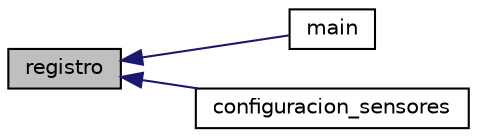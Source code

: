 digraph "registro"
{
  edge [fontname="Helvetica",fontsize="10",labelfontname="Helvetica",labelfontsize="10"];
  node [fontname="Helvetica",fontsize="10",shape=record];
  rankdir="LR";
  Node1 [label="registro",height=0.2,width=0.4,color="black", fillcolor="grey75", style="filled", fontcolor="black"];
  Node1 -> Node2 [dir="back",color="midnightblue",fontsize="10",style="solid",fontname="Helvetica"];
  Node2 [label="main",height=0.2,width=0.4,color="black", fillcolor="white", style="filled",URL="$d4/dc4/cliente_8c.html#a840291bc02cba5474a4cb46a9b9566fe",tooltip="la función main realiza las siguientes secuencias: "];
  Node1 -> Node3 [dir="back",color="midnightblue",fontsize="10",style="solid",fontname="Helvetica"];
  Node3 [label="configuracion_sensores",height=0.2,width=0.4,color="black", fillcolor="white", style="filled",URL="$d4/dc4/cliente_8c.html#a752a5cd244dd17747ec9a043828506b1",tooltip="Por el momento no implementada. "];
}
